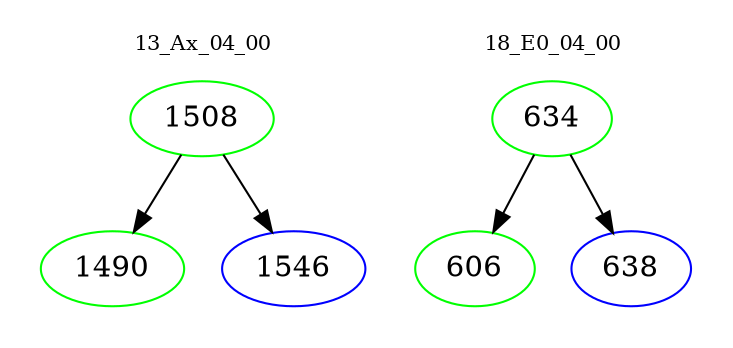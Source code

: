 digraph{
subgraph cluster_0 {
color = white
label = "13_Ax_04_00";
fontsize=10;
T0_1508 [label="1508", color="green"]
T0_1508 -> T0_1490 [color="black"]
T0_1490 [label="1490", color="green"]
T0_1508 -> T0_1546 [color="black"]
T0_1546 [label="1546", color="blue"]
}
subgraph cluster_1 {
color = white
label = "18_E0_04_00";
fontsize=10;
T1_634 [label="634", color="green"]
T1_634 -> T1_606 [color="black"]
T1_606 [label="606", color="green"]
T1_634 -> T1_638 [color="black"]
T1_638 [label="638", color="blue"]
}
}
